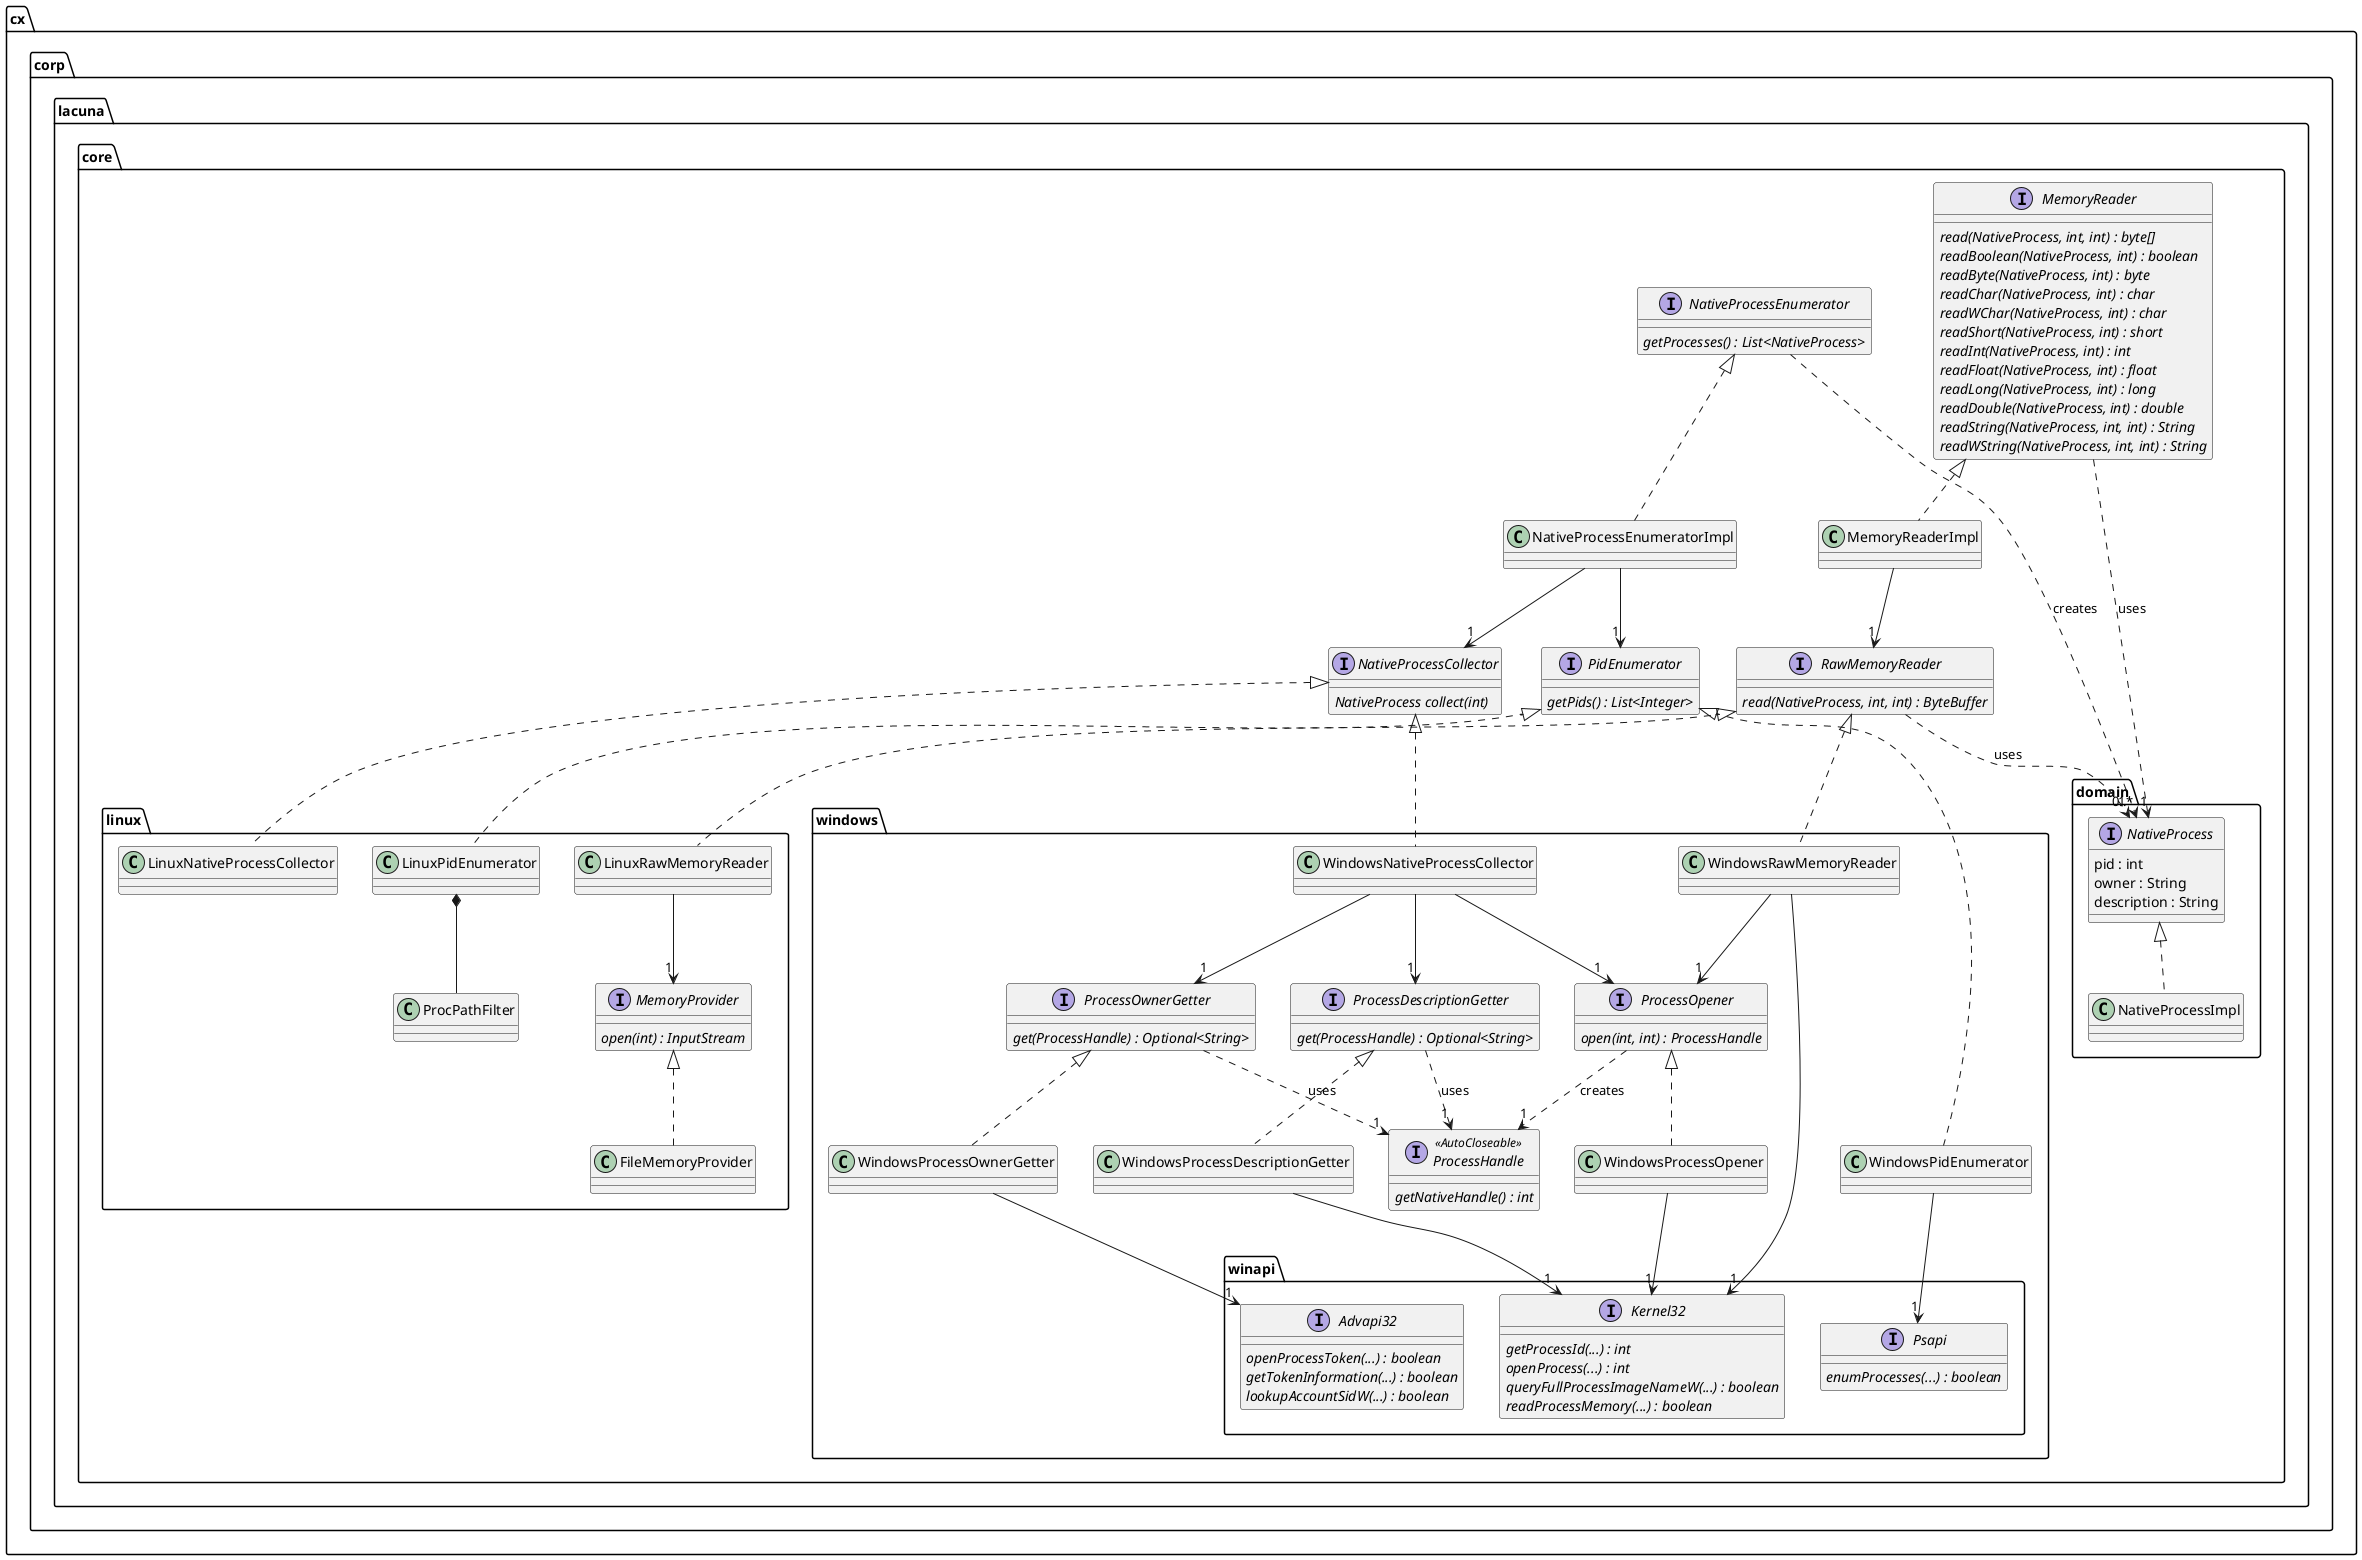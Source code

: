@startuml

package cx.corp.lacuna.core.domain {
    interface NativeProcess {
        pid : int
        owner : String
        description : String
    }
    class NativeProcessImpl
    NativeProcess <|.. NativeProcessImpl
}

package cx.corp.lacuna.core {
    interface MemoryReader {
        {abstract} read(NativeProcess, int, int) : byte[]
        {abstract} readBoolean(NativeProcess, int) : boolean
        {abstract} readByte(NativeProcess, int) : byte
        {abstract} readChar(NativeProcess, int) : char
        {abstract} readWChar(NativeProcess, int) : char
        {abstract} readShort(NativeProcess, int) : short
        {abstract} readInt(NativeProcess, int) : int
        {abstract} readFloat(NativeProcess, int) : float
        {abstract} readLong(NativeProcess, int) : long
        {abstract} readDouble(NativeProcess, int) : double
        {abstract} readString(NativeProcess, int, int) : String
        {abstract} readWString(NativeProcess, int, int) : String
    }
    interface NativeProcessEnumerator {
        {abstract} getProcesses() : List<NativeProcess>
    }
    interface NativeProcessCollector {
        {abstract} NativeProcess collect(int)
    }
    interface PidEnumerator {
        {abstract} getPids() : List<Integer>
    }
    interface RawMemoryReader {
        {abstract} read(NativeProcess, int, int) : ByteBuffer
    }
    
    class MemoryReaderImpl
    class NativeProcessEnumeratorImpl
    
    NativeProcessEnumerator <|.. NativeProcessEnumeratorImpl
    NativeProcessEnumeratorImpl --> "1" PidEnumerator
    NativeProcessEnumeratorImpl --> "1" NativeProcessCollector
    
    MemoryReader <|.. MemoryReaderImpl
    MemoryReaderImpl --> "1" RawMemoryReader
    
    RawMemoryReader ..> "1" NativeProcess : uses
    MemoryReader ..>  "1" NativeProcess : uses
    NativeProcessEnumerator ..> "0..*" NativeProcess : creates
    
}

package cx.corp.lacuna.core.windows {

    package cx.corp.lacuna.core.windows.winapi {
        interface Kernel32 {
            {abstract} getProcessId(...) : int
            {abstract} openProcess(...) : int
            {abstract} queryFullProcessImageNameW(...) : boolean
            {abstract} readProcessMemory(...) : boolean
        }
        interface Advapi32 {
            {abstract} openProcessToken(...) : boolean
            {abstract} getTokenInformation(...) : boolean
            {abstract} lookupAccountSidW(...) : boolean
        }
        interface Psapi {
            {abstract} enumProcesses(...) : boolean
        }
    }
    
    interface ProcessDescriptionGetter {
        {abstract} get(ProcessHandle) : Optional<String>
    }
    interface ProcessOwnerGetter {
        {abstract} get(ProcessHandle) : Optional<String>
    }
    interface ProcessHandle <<AutoCloseable>> {
        {abstract} getNativeHandle() : int
    }
    interface ProcessOpener {
        {abstract} open(int, int) : ProcessHandle
    }
    
    class WindowsRawMemoryReader
    class WindowsNativeProcessCollector
    class WindowsPidEnumerator
    
    class WindowsProcessDescriptionGetter
    class WindowsProcessOpener
    class WindowsProcessOwnerGetter
    
    NativeProcessCollector <|.. WindowsNativeProcessCollector
     
    WindowsNativeProcessCollector --> "1" ProcessOpener
    WindowsNativeProcessCollector --> "1" ProcessOwnerGetter
    WindowsNativeProcessCollector --> "1" ProcessDescriptionGetter
    
    ProcessOpener ..> "1" ProcessHandle : creates
    ProcessOwnerGetter ..> "1" ProcessHandle : uses
    ProcessDescriptionGetter ..> "1" ProcessHandle : uses

    PidEnumerator <|.. WindowsPidEnumerator
    WindowsPidEnumerator --> "1" Psapi
    
    ProcessOpener <|.. WindowsProcessOpener
    ProcessOwnerGetter <|.. WindowsProcessOwnerGetter
    ProcessDescriptionGetter <|.. WindowsProcessDescriptionGetter
    
    WindowsProcessOpener --> "1" Kernel32
    WindowsProcessDescriptionGetter --> "1" Kernel32
    WindowsProcessOwnerGetter --> "1" Advapi32
    
    RawMemoryReader <|.. WindowsRawMemoryReader
    WindowsRawMemoryReader --> "1" Kernel32
	WindowsRawMemoryReader --> "1" ProcessOpener
}

package cx.corp.lacuna.core.linux {
    interface MemoryProvider {
        {abstract} open(int) : InputStream
    }
    class LinuxNativeProcessCollector
    class LinuxPidEnumerator
    class LinuxRawMemoryReader
    class ProcPathFilter
    class FileMemoryProvider
    
    NativeProcessCollector <|.. LinuxNativeProcessCollector
    PidEnumerator <|.. LinuxPidEnumerator
    
    LinuxPidEnumerator *-- ProcPathFilter
    
    MemoryProvider <|.. FileMemoryProvider
    
    RawMemoryReader <|.. LinuxRawMemoryReader
    LinuxRawMemoryReader --> "1" MemoryProvider
}

@enduml
